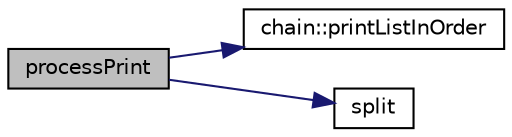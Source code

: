 digraph "processPrint"
{
 // LATEX_PDF_SIZE
  edge [fontname="Helvetica",fontsize="10",labelfontname="Helvetica",labelfontsize="10"];
  node [fontname="Helvetica",fontsize="10",shape=record];
  rankdir="LR";
  Node1 [label="processPrint",height=0.2,width=0.4,color="black", fillcolor="grey75", style="filled", fontcolor="black",tooltip=" "];
  Node1 -> Node2 [color="midnightblue",fontsize="10",style="solid",fontname="Helvetica"];
  Node2 [label="chain::printListInOrder",height=0.2,width=0.4,color="black", fillcolor="white", style="filled",URL="$classchain.html#aaa726963a1b11fd9d795fc2e6f02c236",tooltip=" "];
  Node1 -> Node3 [color="midnightblue",fontsize="10",style="solid",fontname="Helvetica"];
  Node3 [label="split",height=0.2,width=0.4,color="black", fillcolor="white", style="filled",URL="$orderedhttest_8cpp.html#a76e1c8029871d7957dc9d11741537e82",tooltip=" "];
}
